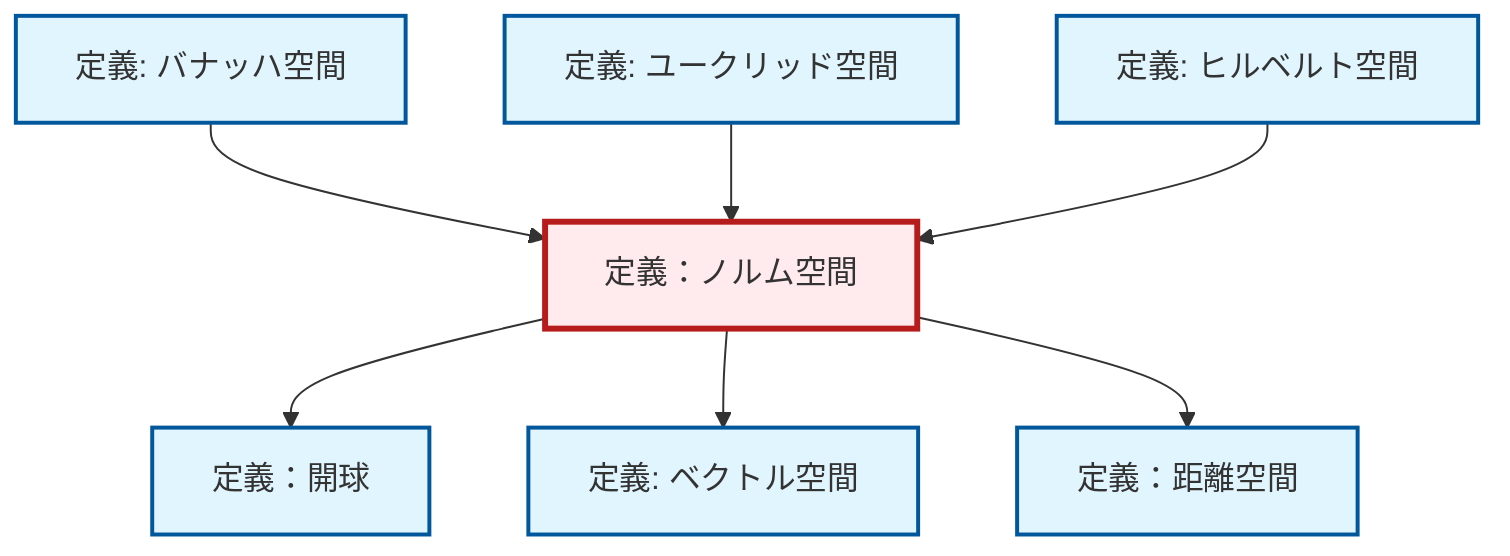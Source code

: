 graph TD
    classDef definition fill:#e1f5fe,stroke:#01579b,stroke-width:2px
    classDef theorem fill:#f3e5f5,stroke:#4a148c,stroke-width:2px
    classDef axiom fill:#fff3e0,stroke:#e65100,stroke-width:2px
    classDef example fill:#e8f5e9,stroke:#1b5e20,stroke-width:2px
    classDef current fill:#ffebee,stroke:#b71c1c,stroke-width:3px
    def-normed-vector-space["定義：ノルム空間"]:::definition
    def-metric-space["定義：距離空間"]:::definition
    def-hilbert-space["定義: ヒルベルト空間"]:::definition
    def-vector-space["定義: ベクトル空間"]:::definition
    def-euclidean-space["定義: ユークリッド空間"]:::definition
    def-open-ball["定義：開球"]:::definition
    def-banach-space["定義: バナッハ空間"]:::definition
    def-normed-vector-space --> def-open-ball
    def-normed-vector-space --> def-vector-space
    def-normed-vector-space --> def-metric-space
    def-banach-space --> def-normed-vector-space
    def-euclidean-space --> def-normed-vector-space
    def-hilbert-space --> def-normed-vector-space
    class def-normed-vector-space current